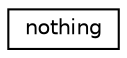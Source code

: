 digraph "Graphical Class Hierarchy"
{
  edge [fontname="Helvetica",fontsize="10",labelfontname="Helvetica",labelfontsize="10"];
  node [fontname="Helvetica",fontsize="10",shape=record];
  rankdir="LR";
  Node0 [label="nothing",height=0.2,width=0.4,color="black", fillcolor="white", style="filled",URL="$structnothing.html"];
}
